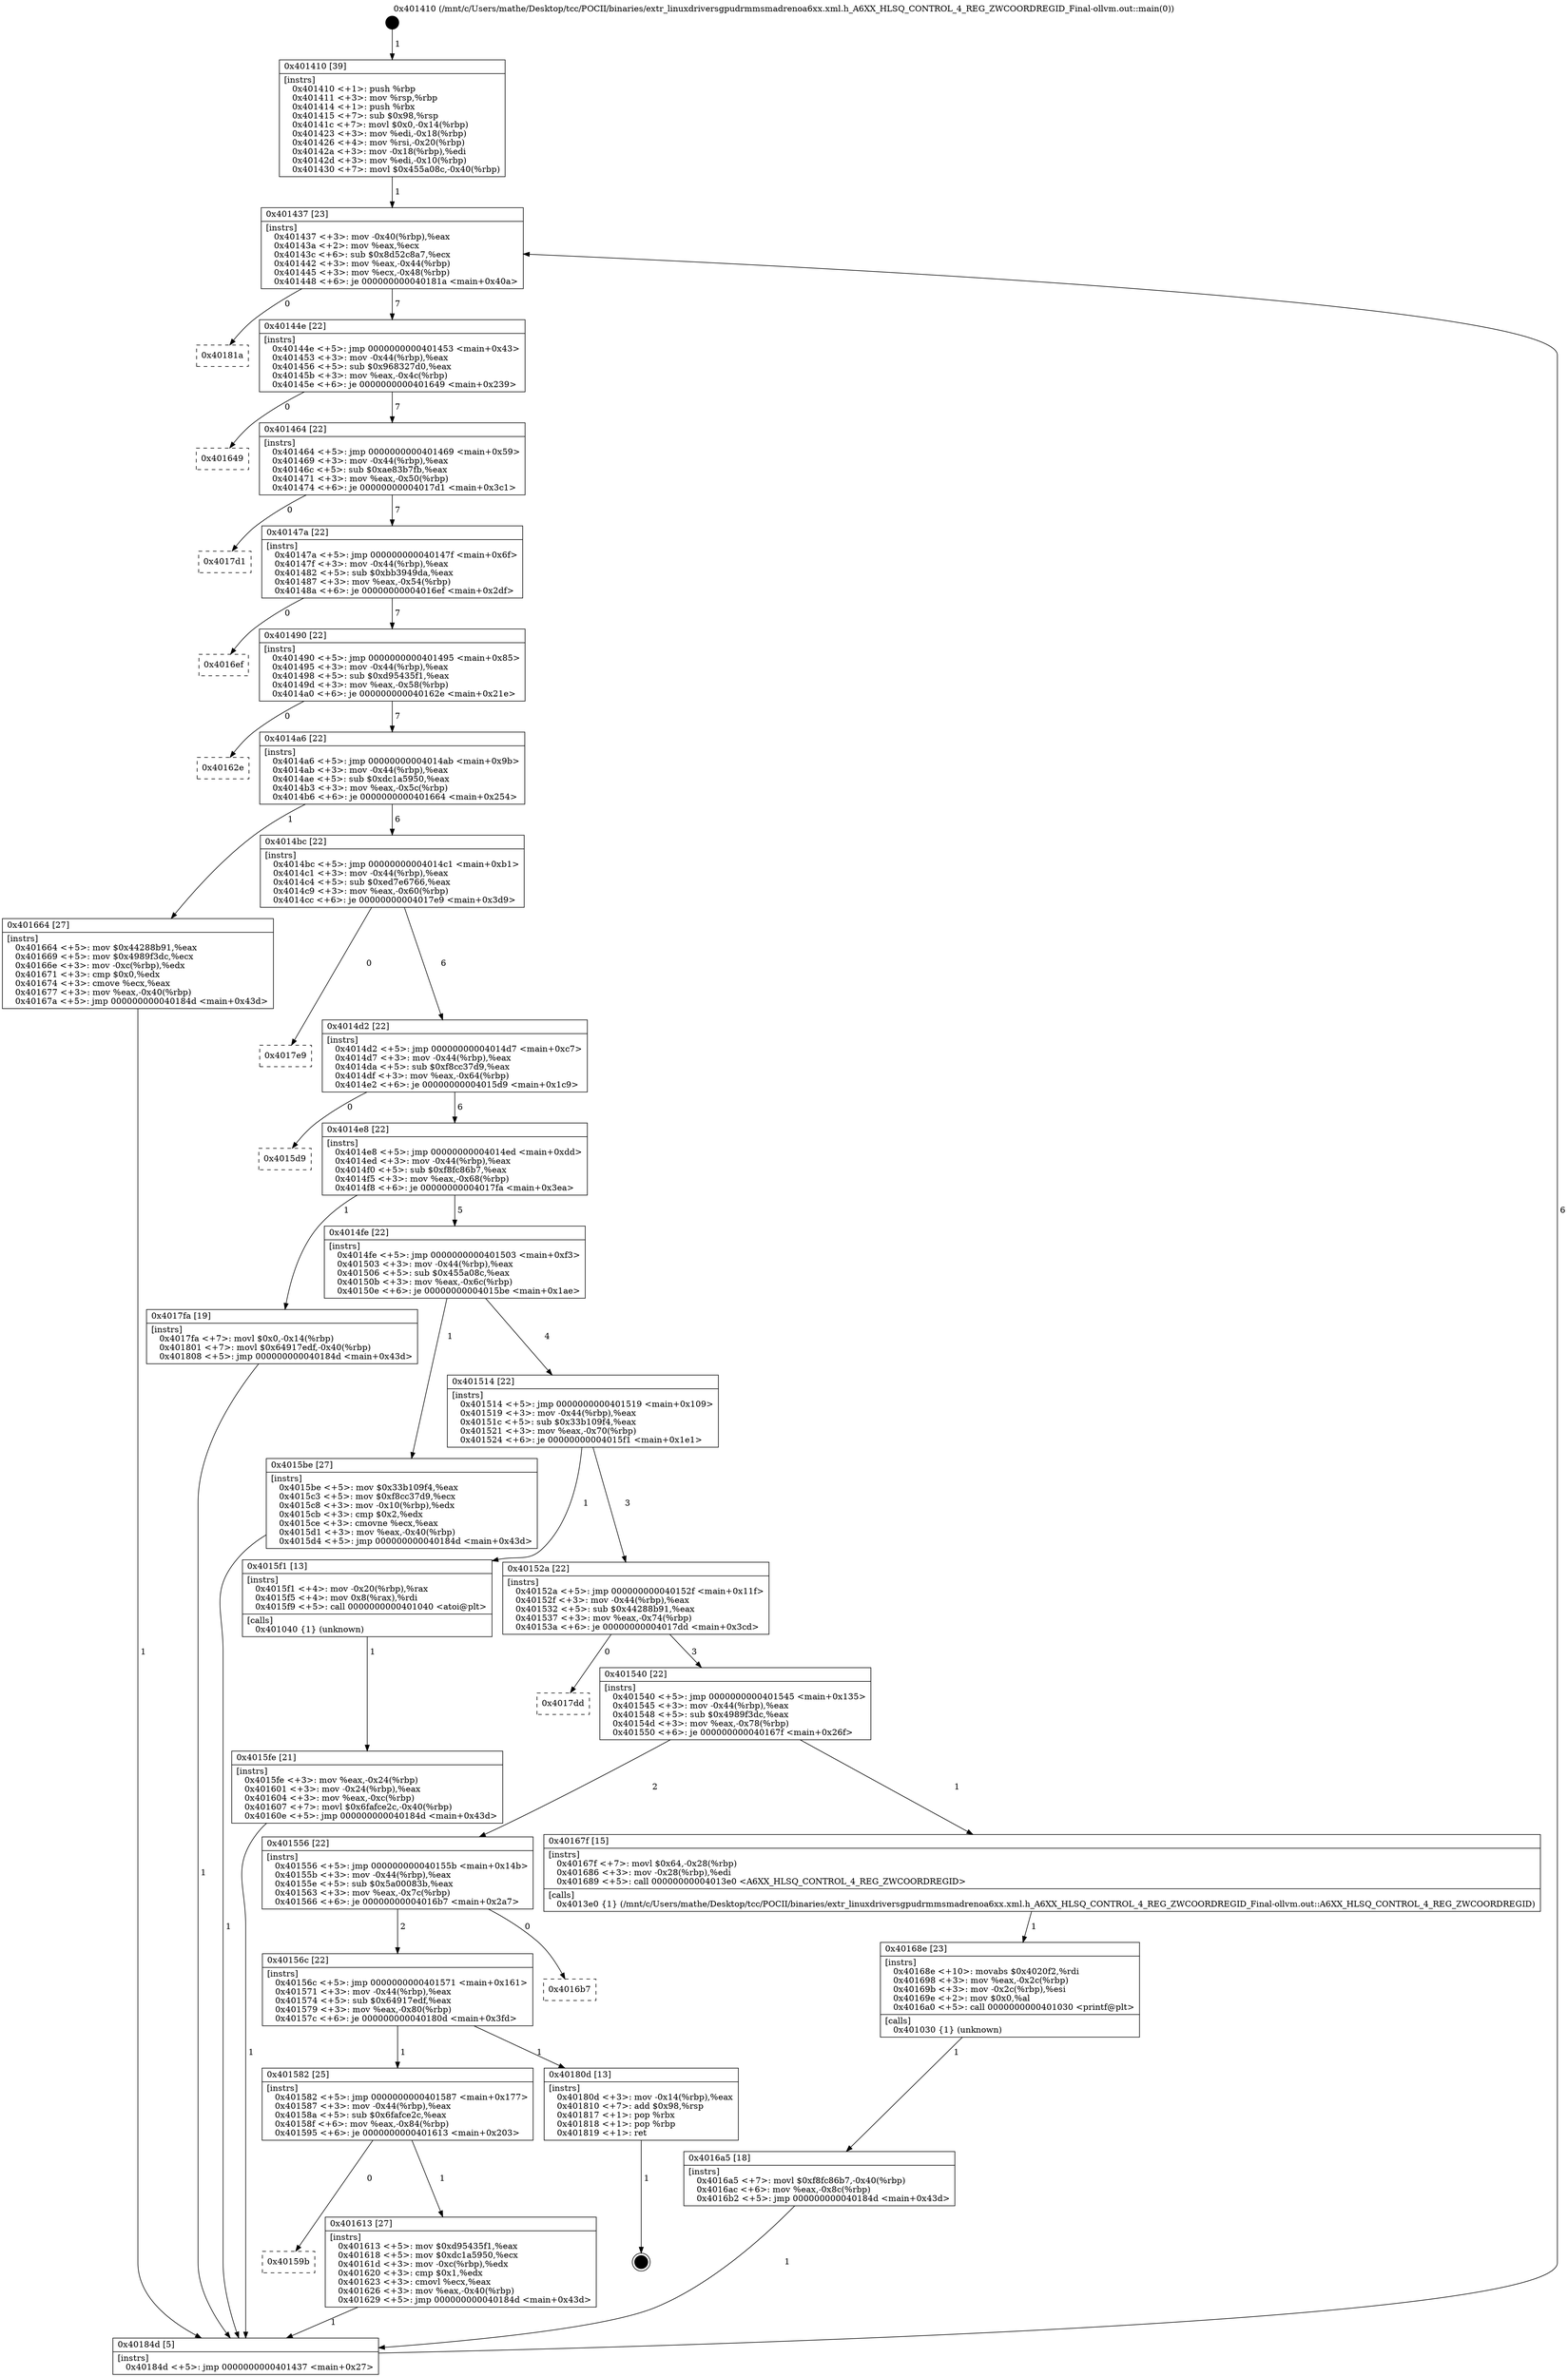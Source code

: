 digraph "0x401410" {
  label = "0x401410 (/mnt/c/Users/mathe/Desktop/tcc/POCII/binaries/extr_linuxdriversgpudrmmsmadrenoa6xx.xml.h_A6XX_HLSQ_CONTROL_4_REG_ZWCOORDREGID_Final-ollvm.out::main(0))"
  labelloc = "t"
  node[shape=record]

  Entry [label="",width=0.3,height=0.3,shape=circle,fillcolor=black,style=filled]
  "0x401437" [label="{
     0x401437 [23]\l
     | [instrs]\l
     &nbsp;&nbsp;0x401437 \<+3\>: mov -0x40(%rbp),%eax\l
     &nbsp;&nbsp;0x40143a \<+2\>: mov %eax,%ecx\l
     &nbsp;&nbsp;0x40143c \<+6\>: sub $0x8d52c8a7,%ecx\l
     &nbsp;&nbsp;0x401442 \<+3\>: mov %eax,-0x44(%rbp)\l
     &nbsp;&nbsp;0x401445 \<+3\>: mov %ecx,-0x48(%rbp)\l
     &nbsp;&nbsp;0x401448 \<+6\>: je 000000000040181a \<main+0x40a\>\l
  }"]
  "0x40181a" [label="{
     0x40181a\l
  }", style=dashed]
  "0x40144e" [label="{
     0x40144e [22]\l
     | [instrs]\l
     &nbsp;&nbsp;0x40144e \<+5\>: jmp 0000000000401453 \<main+0x43\>\l
     &nbsp;&nbsp;0x401453 \<+3\>: mov -0x44(%rbp),%eax\l
     &nbsp;&nbsp;0x401456 \<+5\>: sub $0x968327d0,%eax\l
     &nbsp;&nbsp;0x40145b \<+3\>: mov %eax,-0x4c(%rbp)\l
     &nbsp;&nbsp;0x40145e \<+6\>: je 0000000000401649 \<main+0x239\>\l
  }"]
  Exit [label="",width=0.3,height=0.3,shape=circle,fillcolor=black,style=filled,peripheries=2]
  "0x401649" [label="{
     0x401649\l
  }", style=dashed]
  "0x401464" [label="{
     0x401464 [22]\l
     | [instrs]\l
     &nbsp;&nbsp;0x401464 \<+5\>: jmp 0000000000401469 \<main+0x59\>\l
     &nbsp;&nbsp;0x401469 \<+3\>: mov -0x44(%rbp),%eax\l
     &nbsp;&nbsp;0x40146c \<+5\>: sub $0xae83b7fb,%eax\l
     &nbsp;&nbsp;0x401471 \<+3\>: mov %eax,-0x50(%rbp)\l
     &nbsp;&nbsp;0x401474 \<+6\>: je 00000000004017d1 \<main+0x3c1\>\l
  }"]
  "0x4016a5" [label="{
     0x4016a5 [18]\l
     | [instrs]\l
     &nbsp;&nbsp;0x4016a5 \<+7\>: movl $0xf8fc86b7,-0x40(%rbp)\l
     &nbsp;&nbsp;0x4016ac \<+6\>: mov %eax,-0x8c(%rbp)\l
     &nbsp;&nbsp;0x4016b2 \<+5\>: jmp 000000000040184d \<main+0x43d\>\l
  }"]
  "0x4017d1" [label="{
     0x4017d1\l
  }", style=dashed]
  "0x40147a" [label="{
     0x40147a [22]\l
     | [instrs]\l
     &nbsp;&nbsp;0x40147a \<+5\>: jmp 000000000040147f \<main+0x6f\>\l
     &nbsp;&nbsp;0x40147f \<+3\>: mov -0x44(%rbp),%eax\l
     &nbsp;&nbsp;0x401482 \<+5\>: sub $0xbb3949da,%eax\l
     &nbsp;&nbsp;0x401487 \<+3\>: mov %eax,-0x54(%rbp)\l
     &nbsp;&nbsp;0x40148a \<+6\>: je 00000000004016ef \<main+0x2df\>\l
  }"]
  "0x40168e" [label="{
     0x40168e [23]\l
     | [instrs]\l
     &nbsp;&nbsp;0x40168e \<+10\>: movabs $0x4020f2,%rdi\l
     &nbsp;&nbsp;0x401698 \<+3\>: mov %eax,-0x2c(%rbp)\l
     &nbsp;&nbsp;0x40169b \<+3\>: mov -0x2c(%rbp),%esi\l
     &nbsp;&nbsp;0x40169e \<+2\>: mov $0x0,%al\l
     &nbsp;&nbsp;0x4016a0 \<+5\>: call 0000000000401030 \<printf@plt\>\l
     | [calls]\l
     &nbsp;&nbsp;0x401030 \{1\} (unknown)\l
  }"]
  "0x4016ef" [label="{
     0x4016ef\l
  }", style=dashed]
  "0x401490" [label="{
     0x401490 [22]\l
     | [instrs]\l
     &nbsp;&nbsp;0x401490 \<+5\>: jmp 0000000000401495 \<main+0x85\>\l
     &nbsp;&nbsp;0x401495 \<+3\>: mov -0x44(%rbp),%eax\l
     &nbsp;&nbsp;0x401498 \<+5\>: sub $0xd95435f1,%eax\l
     &nbsp;&nbsp;0x40149d \<+3\>: mov %eax,-0x58(%rbp)\l
     &nbsp;&nbsp;0x4014a0 \<+6\>: je 000000000040162e \<main+0x21e\>\l
  }"]
  "0x40159b" [label="{
     0x40159b\l
  }", style=dashed]
  "0x40162e" [label="{
     0x40162e\l
  }", style=dashed]
  "0x4014a6" [label="{
     0x4014a6 [22]\l
     | [instrs]\l
     &nbsp;&nbsp;0x4014a6 \<+5\>: jmp 00000000004014ab \<main+0x9b\>\l
     &nbsp;&nbsp;0x4014ab \<+3\>: mov -0x44(%rbp),%eax\l
     &nbsp;&nbsp;0x4014ae \<+5\>: sub $0xdc1a5950,%eax\l
     &nbsp;&nbsp;0x4014b3 \<+3\>: mov %eax,-0x5c(%rbp)\l
     &nbsp;&nbsp;0x4014b6 \<+6\>: je 0000000000401664 \<main+0x254\>\l
  }"]
  "0x401613" [label="{
     0x401613 [27]\l
     | [instrs]\l
     &nbsp;&nbsp;0x401613 \<+5\>: mov $0xd95435f1,%eax\l
     &nbsp;&nbsp;0x401618 \<+5\>: mov $0xdc1a5950,%ecx\l
     &nbsp;&nbsp;0x40161d \<+3\>: mov -0xc(%rbp),%edx\l
     &nbsp;&nbsp;0x401620 \<+3\>: cmp $0x1,%edx\l
     &nbsp;&nbsp;0x401623 \<+3\>: cmovl %ecx,%eax\l
     &nbsp;&nbsp;0x401626 \<+3\>: mov %eax,-0x40(%rbp)\l
     &nbsp;&nbsp;0x401629 \<+5\>: jmp 000000000040184d \<main+0x43d\>\l
  }"]
  "0x401664" [label="{
     0x401664 [27]\l
     | [instrs]\l
     &nbsp;&nbsp;0x401664 \<+5\>: mov $0x44288b91,%eax\l
     &nbsp;&nbsp;0x401669 \<+5\>: mov $0x4989f3dc,%ecx\l
     &nbsp;&nbsp;0x40166e \<+3\>: mov -0xc(%rbp),%edx\l
     &nbsp;&nbsp;0x401671 \<+3\>: cmp $0x0,%edx\l
     &nbsp;&nbsp;0x401674 \<+3\>: cmove %ecx,%eax\l
     &nbsp;&nbsp;0x401677 \<+3\>: mov %eax,-0x40(%rbp)\l
     &nbsp;&nbsp;0x40167a \<+5\>: jmp 000000000040184d \<main+0x43d\>\l
  }"]
  "0x4014bc" [label="{
     0x4014bc [22]\l
     | [instrs]\l
     &nbsp;&nbsp;0x4014bc \<+5\>: jmp 00000000004014c1 \<main+0xb1\>\l
     &nbsp;&nbsp;0x4014c1 \<+3\>: mov -0x44(%rbp),%eax\l
     &nbsp;&nbsp;0x4014c4 \<+5\>: sub $0xed7e6766,%eax\l
     &nbsp;&nbsp;0x4014c9 \<+3\>: mov %eax,-0x60(%rbp)\l
     &nbsp;&nbsp;0x4014cc \<+6\>: je 00000000004017e9 \<main+0x3d9\>\l
  }"]
  "0x401582" [label="{
     0x401582 [25]\l
     | [instrs]\l
     &nbsp;&nbsp;0x401582 \<+5\>: jmp 0000000000401587 \<main+0x177\>\l
     &nbsp;&nbsp;0x401587 \<+3\>: mov -0x44(%rbp),%eax\l
     &nbsp;&nbsp;0x40158a \<+5\>: sub $0x6fafce2c,%eax\l
     &nbsp;&nbsp;0x40158f \<+6\>: mov %eax,-0x84(%rbp)\l
     &nbsp;&nbsp;0x401595 \<+6\>: je 0000000000401613 \<main+0x203\>\l
  }"]
  "0x4017e9" [label="{
     0x4017e9\l
  }", style=dashed]
  "0x4014d2" [label="{
     0x4014d2 [22]\l
     | [instrs]\l
     &nbsp;&nbsp;0x4014d2 \<+5\>: jmp 00000000004014d7 \<main+0xc7\>\l
     &nbsp;&nbsp;0x4014d7 \<+3\>: mov -0x44(%rbp),%eax\l
     &nbsp;&nbsp;0x4014da \<+5\>: sub $0xf8cc37d9,%eax\l
     &nbsp;&nbsp;0x4014df \<+3\>: mov %eax,-0x64(%rbp)\l
     &nbsp;&nbsp;0x4014e2 \<+6\>: je 00000000004015d9 \<main+0x1c9\>\l
  }"]
  "0x40180d" [label="{
     0x40180d [13]\l
     | [instrs]\l
     &nbsp;&nbsp;0x40180d \<+3\>: mov -0x14(%rbp),%eax\l
     &nbsp;&nbsp;0x401810 \<+7\>: add $0x98,%rsp\l
     &nbsp;&nbsp;0x401817 \<+1\>: pop %rbx\l
     &nbsp;&nbsp;0x401818 \<+1\>: pop %rbp\l
     &nbsp;&nbsp;0x401819 \<+1\>: ret\l
  }"]
  "0x4015d9" [label="{
     0x4015d9\l
  }", style=dashed]
  "0x4014e8" [label="{
     0x4014e8 [22]\l
     | [instrs]\l
     &nbsp;&nbsp;0x4014e8 \<+5\>: jmp 00000000004014ed \<main+0xdd\>\l
     &nbsp;&nbsp;0x4014ed \<+3\>: mov -0x44(%rbp),%eax\l
     &nbsp;&nbsp;0x4014f0 \<+5\>: sub $0xf8fc86b7,%eax\l
     &nbsp;&nbsp;0x4014f5 \<+3\>: mov %eax,-0x68(%rbp)\l
     &nbsp;&nbsp;0x4014f8 \<+6\>: je 00000000004017fa \<main+0x3ea\>\l
  }"]
  "0x40156c" [label="{
     0x40156c [22]\l
     | [instrs]\l
     &nbsp;&nbsp;0x40156c \<+5\>: jmp 0000000000401571 \<main+0x161\>\l
     &nbsp;&nbsp;0x401571 \<+3\>: mov -0x44(%rbp),%eax\l
     &nbsp;&nbsp;0x401574 \<+5\>: sub $0x64917edf,%eax\l
     &nbsp;&nbsp;0x401579 \<+3\>: mov %eax,-0x80(%rbp)\l
     &nbsp;&nbsp;0x40157c \<+6\>: je 000000000040180d \<main+0x3fd\>\l
  }"]
  "0x4017fa" [label="{
     0x4017fa [19]\l
     | [instrs]\l
     &nbsp;&nbsp;0x4017fa \<+7\>: movl $0x0,-0x14(%rbp)\l
     &nbsp;&nbsp;0x401801 \<+7\>: movl $0x64917edf,-0x40(%rbp)\l
     &nbsp;&nbsp;0x401808 \<+5\>: jmp 000000000040184d \<main+0x43d\>\l
  }"]
  "0x4014fe" [label="{
     0x4014fe [22]\l
     | [instrs]\l
     &nbsp;&nbsp;0x4014fe \<+5\>: jmp 0000000000401503 \<main+0xf3\>\l
     &nbsp;&nbsp;0x401503 \<+3\>: mov -0x44(%rbp),%eax\l
     &nbsp;&nbsp;0x401506 \<+5\>: sub $0x455a08c,%eax\l
     &nbsp;&nbsp;0x40150b \<+3\>: mov %eax,-0x6c(%rbp)\l
     &nbsp;&nbsp;0x40150e \<+6\>: je 00000000004015be \<main+0x1ae\>\l
  }"]
  "0x4016b7" [label="{
     0x4016b7\l
  }", style=dashed]
  "0x4015be" [label="{
     0x4015be [27]\l
     | [instrs]\l
     &nbsp;&nbsp;0x4015be \<+5\>: mov $0x33b109f4,%eax\l
     &nbsp;&nbsp;0x4015c3 \<+5\>: mov $0xf8cc37d9,%ecx\l
     &nbsp;&nbsp;0x4015c8 \<+3\>: mov -0x10(%rbp),%edx\l
     &nbsp;&nbsp;0x4015cb \<+3\>: cmp $0x2,%edx\l
     &nbsp;&nbsp;0x4015ce \<+3\>: cmovne %ecx,%eax\l
     &nbsp;&nbsp;0x4015d1 \<+3\>: mov %eax,-0x40(%rbp)\l
     &nbsp;&nbsp;0x4015d4 \<+5\>: jmp 000000000040184d \<main+0x43d\>\l
  }"]
  "0x401514" [label="{
     0x401514 [22]\l
     | [instrs]\l
     &nbsp;&nbsp;0x401514 \<+5\>: jmp 0000000000401519 \<main+0x109\>\l
     &nbsp;&nbsp;0x401519 \<+3\>: mov -0x44(%rbp),%eax\l
     &nbsp;&nbsp;0x40151c \<+5\>: sub $0x33b109f4,%eax\l
     &nbsp;&nbsp;0x401521 \<+3\>: mov %eax,-0x70(%rbp)\l
     &nbsp;&nbsp;0x401524 \<+6\>: je 00000000004015f1 \<main+0x1e1\>\l
  }"]
  "0x40184d" [label="{
     0x40184d [5]\l
     | [instrs]\l
     &nbsp;&nbsp;0x40184d \<+5\>: jmp 0000000000401437 \<main+0x27\>\l
  }"]
  "0x401410" [label="{
     0x401410 [39]\l
     | [instrs]\l
     &nbsp;&nbsp;0x401410 \<+1\>: push %rbp\l
     &nbsp;&nbsp;0x401411 \<+3\>: mov %rsp,%rbp\l
     &nbsp;&nbsp;0x401414 \<+1\>: push %rbx\l
     &nbsp;&nbsp;0x401415 \<+7\>: sub $0x98,%rsp\l
     &nbsp;&nbsp;0x40141c \<+7\>: movl $0x0,-0x14(%rbp)\l
     &nbsp;&nbsp;0x401423 \<+3\>: mov %edi,-0x18(%rbp)\l
     &nbsp;&nbsp;0x401426 \<+4\>: mov %rsi,-0x20(%rbp)\l
     &nbsp;&nbsp;0x40142a \<+3\>: mov -0x18(%rbp),%edi\l
     &nbsp;&nbsp;0x40142d \<+3\>: mov %edi,-0x10(%rbp)\l
     &nbsp;&nbsp;0x401430 \<+7\>: movl $0x455a08c,-0x40(%rbp)\l
  }"]
  "0x401556" [label="{
     0x401556 [22]\l
     | [instrs]\l
     &nbsp;&nbsp;0x401556 \<+5\>: jmp 000000000040155b \<main+0x14b\>\l
     &nbsp;&nbsp;0x40155b \<+3\>: mov -0x44(%rbp),%eax\l
     &nbsp;&nbsp;0x40155e \<+5\>: sub $0x5a00083b,%eax\l
     &nbsp;&nbsp;0x401563 \<+3\>: mov %eax,-0x7c(%rbp)\l
     &nbsp;&nbsp;0x401566 \<+6\>: je 00000000004016b7 \<main+0x2a7\>\l
  }"]
  "0x4015f1" [label="{
     0x4015f1 [13]\l
     | [instrs]\l
     &nbsp;&nbsp;0x4015f1 \<+4\>: mov -0x20(%rbp),%rax\l
     &nbsp;&nbsp;0x4015f5 \<+4\>: mov 0x8(%rax),%rdi\l
     &nbsp;&nbsp;0x4015f9 \<+5\>: call 0000000000401040 \<atoi@plt\>\l
     | [calls]\l
     &nbsp;&nbsp;0x401040 \{1\} (unknown)\l
  }"]
  "0x40152a" [label="{
     0x40152a [22]\l
     | [instrs]\l
     &nbsp;&nbsp;0x40152a \<+5\>: jmp 000000000040152f \<main+0x11f\>\l
     &nbsp;&nbsp;0x40152f \<+3\>: mov -0x44(%rbp),%eax\l
     &nbsp;&nbsp;0x401532 \<+5\>: sub $0x44288b91,%eax\l
     &nbsp;&nbsp;0x401537 \<+3\>: mov %eax,-0x74(%rbp)\l
     &nbsp;&nbsp;0x40153a \<+6\>: je 00000000004017dd \<main+0x3cd\>\l
  }"]
  "0x4015fe" [label="{
     0x4015fe [21]\l
     | [instrs]\l
     &nbsp;&nbsp;0x4015fe \<+3\>: mov %eax,-0x24(%rbp)\l
     &nbsp;&nbsp;0x401601 \<+3\>: mov -0x24(%rbp),%eax\l
     &nbsp;&nbsp;0x401604 \<+3\>: mov %eax,-0xc(%rbp)\l
     &nbsp;&nbsp;0x401607 \<+7\>: movl $0x6fafce2c,-0x40(%rbp)\l
     &nbsp;&nbsp;0x40160e \<+5\>: jmp 000000000040184d \<main+0x43d\>\l
  }"]
  "0x40167f" [label="{
     0x40167f [15]\l
     | [instrs]\l
     &nbsp;&nbsp;0x40167f \<+7\>: movl $0x64,-0x28(%rbp)\l
     &nbsp;&nbsp;0x401686 \<+3\>: mov -0x28(%rbp),%edi\l
     &nbsp;&nbsp;0x401689 \<+5\>: call 00000000004013e0 \<A6XX_HLSQ_CONTROL_4_REG_ZWCOORDREGID\>\l
     | [calls]\l
     &nbsp;&nbsp;0x4013e0 \{1\} (/mnt/c/Users/mathe/Desktop/tcc/POCII/binaries/extr_linuxdriversgpudrmmsmadrenoa6xx.xml.h_A6XX_HLSQ_CONTROL_4_REG_ZWCOORDREGID_Final-ollvm.out::A6XX_HLSQ_CONTROL_4_REG_ZWCOORDREGID)\l
  }"]
  "0x4017dd" [label="{
     0x4017dd\l
  }", style=dashed]
  "0x401540" [label="{
     0x401540 [22]\l
     | [instrs]\l
     &nbsp;&nbsp;0x401540 \<+5\>: jmp 0000000000401545 \<main+0x135\>\l
     &nbsp;&nbsp;0x401545 \<+3\>: mov -0x44(%rbp),%eax\l
     &nbsp;&nbsp;0x401548 \<+5\>: sub $0x4989f3dc,%eax\l
     &nbsp;&nbsp;0x40154d \<+3\>: mov %eax,-0x78(%rbp)\l
     &nbsp;&nbsp;0x401550 \<+6\>: je 000000000040167f \<main+0x26f\>\l
  }"]
  Entry -> "0x401410" [label=" 1"]
  "0x401437" -> "0x40181a" [label=" 0"]
  "0x401437" -> "0x40144e" [label=" 7"]
  "0x40180d" -> Exit [label=" 1"]
  "0x40144e" -> "0x401649" [label=" 0"]
  "0x40144e" -> "0x401464" [label=" 7"]
  "0x4017fa" -> "0x40184d" [label=" 1"]
  "0x401464" -> "0x4017d1" [label=" 0"]
  "0x401464" -> "0x40147a" [label=" 7"]
  "0x4016a5" -> "0x40184d" [label=" 1"]
  "0x40147a" -> "0x4016ef" [label=" 0"]
  "0x40147a" -> "0x401490" [label=" 7"]
  "0x40168e" -> "0x4016a5" [label=" 1"]
  "0x401490" -> "0x40162e" [label=" 0"]
  "0x401490" -> "0x4014a6" [label=" 7"]
  "0x40167f" -> "0x40168e" [label=" 1"]
  "0x4014a6" -> "0x401664" [label=" 1"]
  "0x4014a6" -> "0x4014bc" [label=" 6"]
  "0x401664" -> "0x40184d" [label=" 1"]
  "0x4014bc" -> "0x4017e9" [label=" 0"]
  "0x4014bc" -> "0x4014d2" [label=" 6"]
  "0x401582" -> "0x40159b" [label=" 0"]
  "0x4014d2" -> "0x4015d9" [label=" 0"]
  "0x4014d2" -> "0x4014e8" [label=" 6"]
  "0x401582" -> "0x401613" [label=" 1"]
  "0x4014e8" -> "0x4017fa" [label=" 1"]
  "0x4014e8" -> "0x4014fe" [label=" 5"]
  "0x40156c" -> "0x401582" [label=" 1"]
  "0x4014fe" -> "0x4015be" [label=" 1"]
  "0x4014fe" -> "0x401514" [label=" 4"]
  "0x4015be" -> "0x40184d" [label=" 1"]
  "0x401410" -> "0x401437" [label=" 1"]
  "0x40184d" -> "0x401437" [label=" 6"]
  "0x40156c" -> "0x40180d" [label=" 1"]
  "0x401514" -> "0x4015f1" [label=" 1"]
  "0x401514" -> "0x40152a" [label=" 3"]
  "0x4015f1" -> "0x4015fe" [label=" 1"]
  "0x4015fe" -> "0x40184d" [label=" 1"]
  "0x401556" -> "0x40156c" [label=" 2"]
  "0x40152a" -> "0x4017dd" [label=" 0"]
  "0x40152a" -> "0x401540" [label=" 3"]
  "0x401556" -> "0x4016b7" [label=" 0"]
  "0x401540" -> "0x40167f" [label=" 1"]
  "0x401540" -> "0x401556" [label=" 2"]
  "0x401613" -> "0x40184d" [label=" 1"]
}
